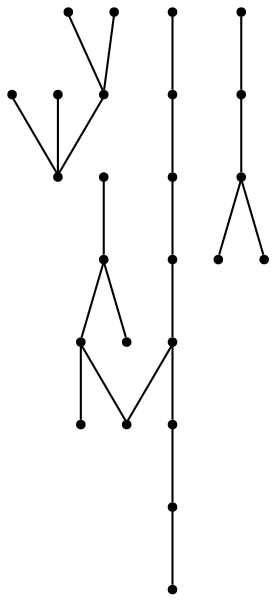 graph {
  node [shape=point,comment="{\"directed\":false,\"doi\":\"10.1007/978-3-031-49272-3_14\",\"figure\":\"2 (3)\"}"]

  v0 [pos="613.5894259528677,2035.432529042554"]
  v1 [pos="597.195123690412,2060.0236492579165"]
  v2 [pos="597.195123690412,2174.7906568209055"]
  v3 [pos="597.195123690412,2158.3943617079276"]
  v4 [pos="580.7977373896979,2125.60412422459"]
  v5 [pos="564.4024495067679,2027.2344927644322"]
  v6 [pos="515.2195904107137,2101.013004009228"]
  v7 [pos="515.2195904107137,2068.2227665258915"]
  v8 [pos="515.2195904107137,2051.8256129797946"]
  v9 [pos="498.81799932587944,2305.954627167076"]
  v10 [pos="498.82216436723866,2092.8138867412536"]
  v11 [pos="498.82216436723866,2109.2121212772026"]
  v12 [pos="498.81799932587944,2076.4167331951567"]
  v13 [pos="482.4268526386519,2281.3594373428577"]
  v14 [pos="482.4268526386519,2142.0015321212404"]
  v15 [pos="466.0315409100652,2207.580830716604"]
  v16 [pos="466.0315409100652,2125.60412422459"]
  v17 [pos="466.03154091006525,2264.966321611798"]
  v18 [pos="449.6299498252308,2191.1878421608217"]
  v19 [pos="433.23984439834317,2158.3943617079276"]
  v20 [pos="384.05179489769455,2182.989710501242"]
  v21 [pos="367.6585656897874,2133.8032414925647"]
  v22 [pos="367.65856568978745,2248.568087075849"]
  v23 [pos="351.2642952215405,2216.715449320423"]
  v24 [pos="334.86690097227415,2187.6747523156114"]

  v0 -- v3 [id="-1",pos="613.5894259528677,2035.432529042554 613.5894418499721,2158.39544269778 613.5894418499721,2158.39544269778 613.5894418499721,2158.39544269778 597.195123690412,2158.3943617079276 597.195123690412,2158.3943617079276 597.195123690412,2158.3943617079276"]
  v1 -- v4 [id="-2",pos="597.195123690412,2060.0236492579165 597.1951395875165,2125.603043234738 597.1951395875165,2125.603043234738 597.1951395875165,2125.603043234738 580.7977373896979,2125.60412422459 580.7977373896979,2125.60412422459 580.7977373896979,2125.60412422459"]
  v2 -- v3 [id="-4",pos="597.195123690412,2174.7906568209055 597.195123690412,2158.3943617079276 597.195123690412,2158.3943617079276 597.195123690412,2158.3943617079276"]
  v4 -- v3 [id="-6",pos="580.7977373896979,2125.60412422459 580.7967040779102,2158.39544269778 580.7967040779102,2158.39544269778 580.7967040779102,2158.39544269778 597.195123690412,2158.3943617079276 597.195123690412,2158.3943617079276 597.195123690412,2158.3943617079276"]
  v5 -- v4 [id="-7",pos="564.4024495067679,2027.2344927644322 564.4024018154545,2125.603043234738 564.4024018154545,2125.603043234738 564.4024018154545,2125.603043234738 580.7977373896979,2125.60412422459 580.7977373896979,2125.60412422459 580.7977373896979,2125.60412422459"]
  v6 -- v9 [id="-8",pos="515.2195904107137,2101.013004009228 515.2154253693545,2305.950430382943 515.2154253693545,2305.950430382943 515.2154253693545,2305.950430382943 498.81799932587944,2305.954627167076 498.81799932587944,2305.954627167076 498.81799932587944,2305.954627167076"]
  v7 -- v6 [id="-9",pos="515.2195904107137,2068.2227665258915 515.2195904107137,2101.013004009228 515.2195904107137,2101.013004009228 515.2195904107137,2101.013004009228"]
  v23 -- v24 [id="-10",pos="351.2642952215405,2216.715449320423 334.8658597119344,2215.774638416774 334.8658597119344,2215.774638416774 334.8658597119344,2215.774638416774 334.86690097227415,2187.6747523156114 334.86690097227415,2187.6747523156114 334.86690097227415,2187.6747523156114"]
  v23 -- v21 [id="-11",pos="351.2642952215405,2216.715449320423 367.6585974839963,2215.774638416774 367.6585974839963,2215.774638416774 367.6585974839963,2215.774638416774 367.6585656897874,2133.8032414925647 367.6585656897874,2133.8032414925647 367.6585656897874,2133.8032414925647"]
  v22 -- v23 [id="-12",pos="367.65856568978745,2248.568087075849 351.2642952215405,2248.567037879816 351.2642952215405,2248.567037879816 351.2642952215405,2248.567037879816 351.2642952215405,2216.715449320423 351.2642952215405,2216.715449320423 351.2642952215405,2216.715449320423"]
  v20 -- v22 [id="-14",pos="384.05179489769455,2182.989710501242 384.0570329936024,2248.567037879816 384.0570329936024,2248.567037879816 384.0570329936024,2248.567037879816 367.65856568978745,2248.568087075849 367.65856568978745,2248.568087075849 367.65856568978745,2248.568087075849"]
  v18 -- v19 [id="-15",pos="449.6299498252308,2191.1878421608217 433.23987619255195,2191.183645376688 433.23987619255195,2191.183645376688 433.23987619255195,2191.183645376688 433.23984439834317,2158.3943617079276 433.23984439834317,2158.3943617079276 433.23984439834317,2158.3943617079276"]
  v18 -- v15 [id="-16",pos="449.6299498252308,2191.1878421608217 449.6257847838716,2207.5817527373606 449.6257847838716,2207.5817527373606 449.6257847838716,2207.5817527373606 466.0315409100652,2207.580830716604 466.0315409100652,2207.580830716604 466.0315409100652,2207.580830716604"]
  v13 -- v17 [id="-17",pos="482.4268526386519,2281.3594373428577 466.032582170405,2281.3594373428577 466.032582170405,2281.3594373428577 466.032582170405,2281.3594373428577 466.03154091006525,2264.966321611798 466.03154091006525,2264.966321611798 466.03154091006525,2264.966321611798"]
  v15 -- v17 [id="-19",pos="466.0315409100652,2207.580830716604 466.03154091006525,2264.966321611798 466.03154091006525,2264.966321611798 466.03154091006525,2264.966321611798"]
  v16 -- v18 [id="-20",pos="466.0315409100652,2125.60412422459 466.03261396461386,2191.183645376688 466.03261396461386,2191.183645376688 466.03261396461386,2191.183645376688 449.6299498252308,2191.1878421608217 449.6299498252308,2191.1878421608217 449.6299498252308,2191.1878421608217"]
  v15 -- v14 [id="-21",pos="466.0315409100652,2207.580830716604 482.41852255593346,2207.5817527373606 482.41852255593346,2207.5817527373606 482.41852255593346,2207.5817527373606 482.4268526386519,2142.0015321212404 482.4268526386519,2142.0015321212404 482.4268526386519,2142.0015321212404"]
  v9 -- v13 [id="-22",pos="498.81799932587944,2305.954627167076 482.4268526386519,2305.9505575582198 482.4268526386519,2305.9505575582198 482.4268526386519,2305.9505575582198 482.4268526386519,2281.3594373428577 482.4268526386519,2281.3594373428577 482.4268526386519,2281.3594373428577"]
  v13 -- v11 [id="-23",pos="482.4268526386519,2281.3594373428577 498.8211231068988,2281.3594373428577 498.8211231068988,2281.3594373428577 498.8211231068988,2281.3594373428577 498.82216436723866,2109.2121212772026 498.82216436723866,2109.2121212772026 498.82216436723866,2109.2121212772026"]
  v10 -- v12 [id="-25",pos="498.82216436723866,2092.8138867412536 498.81799932587944,2076.4167331951567 498.81799932587944,2076.4167331951567 498.81799932587944,2076.4167331951567"]
  v11 -- v10 [id="-28",pos="498.82216436723866,2109.2121212772026 498.82216436723866,2092.8138867412536 498.82216436723866,2092.8138867412536 498.82216436723866,2092.8138867412536"]
  v8 -- v7 [id="-31",pos="515.2195904107137,2051.8256129797946 515.2195904107137,2068.2227665258915 515.2195904107137,2068.2227665258915 515.2195904107137,2068.2227665258915"]
}
